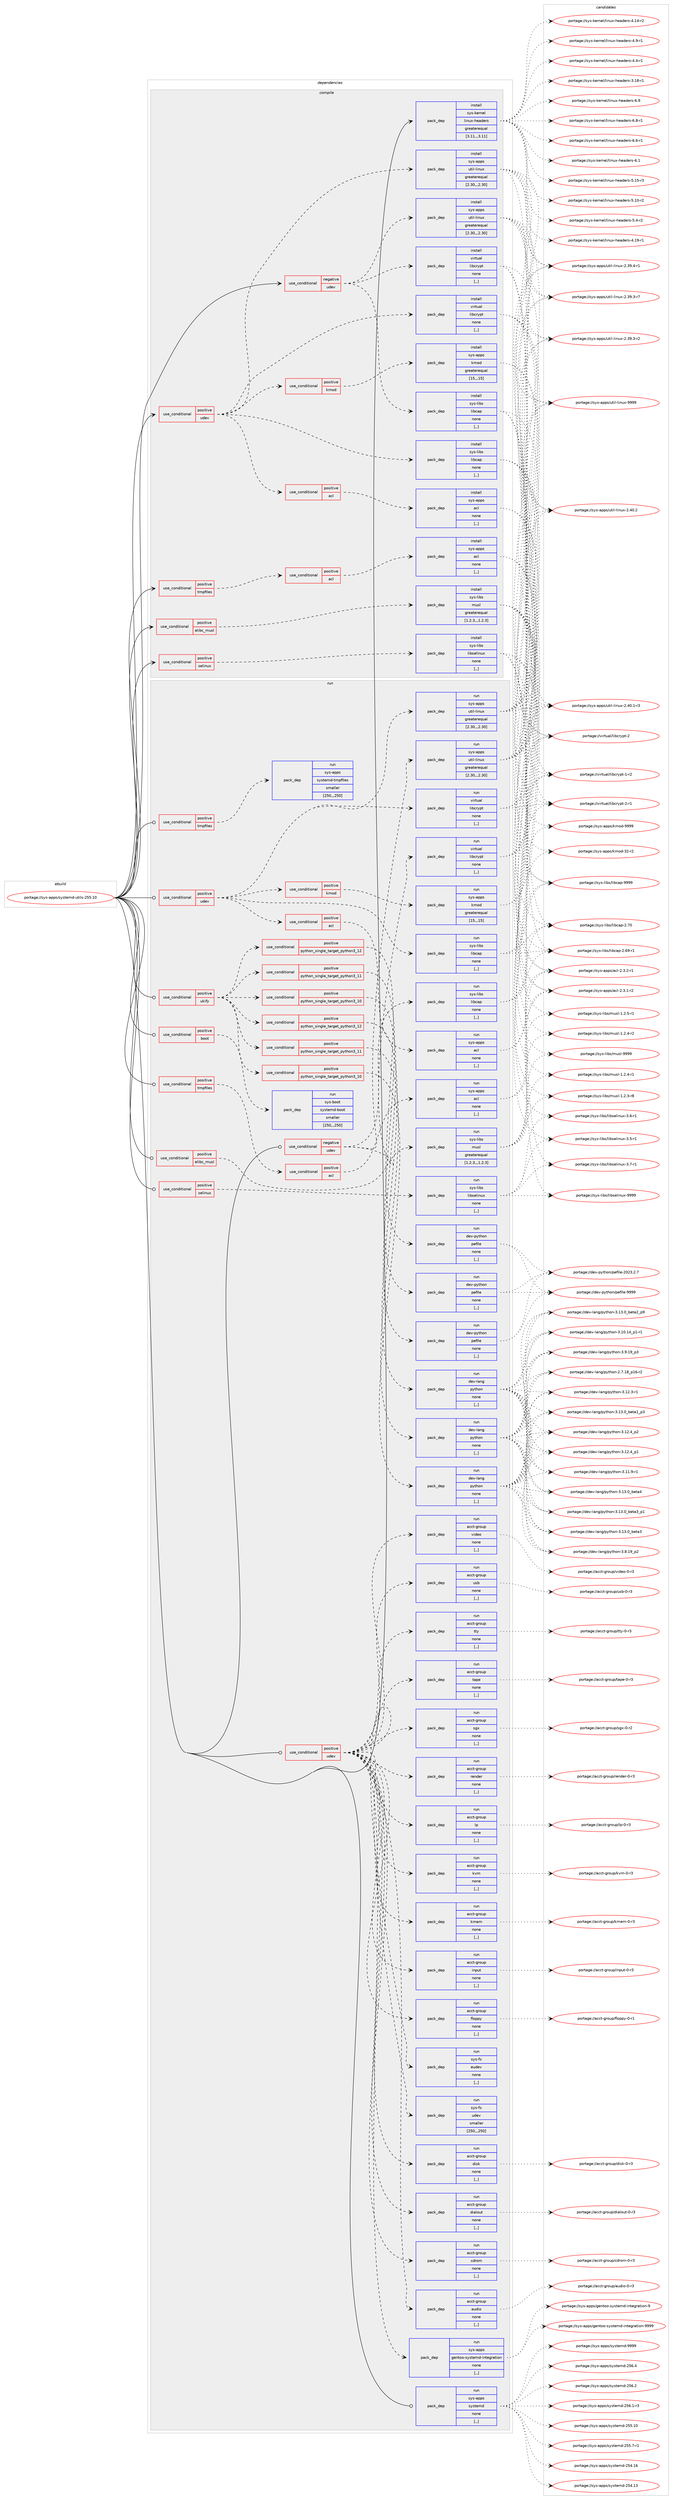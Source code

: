 digraph prolog {

# *************
# Graph options
# *************

newrank=true;
concentrate=true;
compound=true;
graph [rankdir=LR,fontname=Helvetica,fontsize=10,ranksep=1.5];#, ranksep=2.5, nodesep=0.2];
edge  [arrowhead=vee];
node  [fontname=Helvetica,fontsize=10];

# **********
# The ebuild
# **********

subgraph cluster_leftcol {
color=gray;
label=<<i>ebuild</i>>;
id [label="portage://sys-apps/systemd-utils-255.10", color=red, width=4, href="../sys-apps/systemd-utils-255.10.svg"];
}

# ****************
# The dependencies
# ****************

subgraph cluster_midcol {
color=gray;
label=<<i>dependencies</i>>;
subgraph cluster_compile {
fillcolor="#eeeeee";
style=filled;
label=<<i>compile</i>>;
subgraph cond112620 {
dependency424960 [label=<<TABLE BORDER="0" CELLBORDER="1" CELLSPACING="0" CELLPADDING="4"><TR><TD ROWSPAN="3" CELLPADDING="10">use_conditional</TD></TR><TR><TD>negative</TD></TR><TR><TD>udev</TD></TR></TABLE>>, shape=none, color=red];
subgraph pack309411 {
dependency424961 [label=<<TABLE BORDER="0" CELLBORDER="1" CELLSPACING="0" CELLPADDING="4" WIDTH="220"><TR><TD ROWSPAN="6" CELLPADDING="30">pack_dep</TD></TR><TR><TD WIDTH="110">install</TD></TR><TR><TD>sys-apps</TD></TR><TR><TD>util-linux</TD></TR><TR><TD>greaterequal</TD></TR><TR><TD>[2.30,,,2.30]</TD></TR></TABLE>>, shape=none, color=blue];
}
dependency424960:e -> dependency424961:w [weight=20,style="dashed",arrowhead="vee"];
subgraph pack309412 {
dependency424962 [label=<<TABLE BORDER="0" CELLBORDER="1" CELLSPACING="0" CELLPADDING="4" WIDTH="220"><TR><TD ROWSPAN="6" CELLPADDING="30">pack_dep</TD></TR><TR><TD WIDTH="110">install</TD></TR><TR><TD>sys-libs</TD></TR><TR><TD>libcap</TD></TR><TR><TD>none</TD></TR><TR><TD>[,,]</TD></TR></TABLE>>, shape=none, color=blue];
}
dependency424960:e -> dependency424962:w [weight=20,style="dashed",arrowhead="vee"];
subgraph pack309413 {
dependency424963 [label=<<TABLE BORDER="0" CELLBORDER="1" CELLSPACING="0" CELLPADDING="4" WIDTH="220"><TR><TD ROWSPAN="6" CELLPADDING="30">pack_dep</TD></TR><TR><TD WIDTH="110">install</TD></TR><TR><TD>virtual</TD></TR><TR><TD>libcrypt</TD></TR><TR><TD>none</TD></TR><TR><TD>[,,]</TD></TR></TABLE>>, shape=none, color=blue];
}
dependency424960:e -> dependency424963:w [weight=20,style="dashed",arrowhead="vee"];
}
id:e -> dependency424960:w [weight=20,style="solid",arrowhead="vee"];
subgraph cond112621 {
dependency424964 [label=<<TABLE BORDER="0" CELLBORDER="1" CELLSPACING="0" CELLPADDING="4"><TR><TD ROWSPAN="3" CELLPADDING="10">use_conditional</TD></TR><TR><TD>positive</TD></TR><TR><TD>elibc_musl</TD></TR></TABLE>>, shape=none, color=red];
subgraph pack309414 {
dependency424965 [label=<<TABLE BORDER="0" CELLBORDER="1" CELLSPACING="0" CELLPADDING="4" WIDTH="220"><TR><TD ROWSPAN="6" CELLPADDING="30">pack_dep</TD></TR><TR><TD WIDTH="110">install</TD></TR><TR><TD>sys-libs</TD></TR><TR><TD>musl</TD></TR><TR><TD>greaterequal</TD></TR><TR><TD>[1.2.3,,,1.2.3]</TD></TR></TABLE>>, shape=none, color=blue];
}
dependency424964:e -> dependency424965:w [weight=20,style="dashed",arrowhead="vee"];
}
id:e -> dependency424964:w [weight=20,style="solid",arrowhead="vee"];
subgraph cond112622 {
dependency424966 [label=<<TABLE BORDER="0" CELLBORDER="1" CELLSPACING="0" CELLPADDING="4"><TR><TD ROWSPAN="3" CELLPADDING="10">use_conditional</TD></TR><TR><TD>positive</TD></TR><TR><TD>selinux</TD></TR></TABLE>>, shape=none, color=red];
subgraph pack309415 {
dependency424967 [label=<<TABLE BORDER="0" CELLBORDER="1" CELLSPACING="0" CELLPADDING="4" WIDTH="220"><TR><TD ROWSPAN="6" CELLPADDING="30">pack_dep</TD></TR><TR><TD WIDTH="110">install</TD></TR><TR><TD>sys-libs</TD></TR><TR><TD>libselinux</TD></TR><TR><TD>none</TD></TR><TR><TD>[,,]</TD></TR></TABLE>>, shape=none, color=blue];
}
dependency424966:e -> dependency424967:w [weight=20,style="dashed",arrowhead="vee"];
}
id:e -> dependency424966:w [weight=20,style="solid",arrowhead="vee"];
subgraph cond112623 {
dependency424968 [label=<<TABLE BORDER="0" CELLBORDER="1" CELLSPACING="0" CELLPADDING="4"><TR><TD ROWSPAN="3" CELLPADDING="10">use_conditional</TD></TR><TR><TD>positive</TD></TR><TR><TD>tmpfiles</TD></TR></TABLE>>, shape=none, color=red];
subgraph cond112624 {
dependency424969 [label=<<TABLE BORDER="0" CELLBORDER="1" CELLSPACING="0" CELLPADDING="4"><TR><TD ROWSPAN="3" CELLPADDING="10">use_conditional</TD></TR><TR><TD>positive</TD></TR><TR><TD>acl</TD></TR></TABLE>>, shape=none, color=red];
subgraph pack309416 {
dependency424970 [label=<<TABLE BORDER="0" CELLBORDER="1" CELLSPACING="0" CELLPADDING="4" WIDTH="220"><TR><TD ROWSPAN="6" CELLPADDING="30">pack_dep</TD></TR><TR><TD WIDTH="110">install</TD></TR><TR><TD>sys-apps</TD></TR><TR><TD>acl</TD></TR><TR><TD>none</TD></TR><TR><TD>[,,]</TD></TR></TABLE>>, shape=none, color=blue];
}
dependency424969:e -> dependency424970:w [weight=20,style="dashed",arrowhead="vee"];
}
dependency424968:e -> dependency424969:w [weight=20,style="dashed",arrowhead="vee"];
}
id:e -> dependency424968:w [weight=20,style="solid",arrowhead="vee"];
subgraph cond112625 {
dependency424971 [label=<<TABLE BORDER="0" CELLBORDER="1" CELLSPACING="0" CELLPADDING="4"><TR><TD ROWSPAN="3" CELLPADDING="10">use_conditional</TD></TR><TR><TD>positive</TD></TR><TR><TD>udev</TD></TR></TABLE>>, shape=none, color=red];
subgraph pack309417 {
dependency424972 [label=<<TABLE BORDER="0" CELLBORDER="1" CELLSPACING="0" CELLPADDING="4" WIDTH="220"><TR><TD ROWSPAN="6" CELLPADDING="30">pack_dep</TD></TR><TR><TD WIDTH="110">install</TD></TR><TR><TD>sys-apps</TD></TR><TR><TD>util-linux</TD></TR><TR><TD>greaterequal</TD></TR><TR><TD>[2.30,,,2.30]</TD></TR></TABLE>>, shape=none, color=blue];
}
dependency424971:e -> dependency424972:w [weight=20,style="dashed",arrowhead="vee"];
subgraph pack309418 {
dependency424973 [label=<<TABLE BORDER="0" CELLBORDER="1" CELLSPACING="0" CELLPADDING="4" WIDTH="220"><TR><TD ROWSPAN="6" CELLPADDING="30">pack_dep</TD></TR><TR><TD WIDTH="110">install</TD></TR><TR><TD>sys-libs</TD></TR><TR><TD>libcap</TD></TR><TR><TD>none</TD></TR><TR><TD>[,,]</TD></TR></TABLE>>, shape=none, color=blue];
}
dependency424971:e -> dependency424973:w [weight=20,style="dashed",arrowhead="vee"];
subgraph pack309419 {
dependency424974 [label=<<TABLE BORDER="0" CELLBORDER="1" CELLSPACING="0" CELLPADDING="4" WIDTH="220"><TR><TD ROWSPAN="6" CELLPADDING="30">pack_dep</TD></TR><TR><TD WIDTH="110">install</TD></TR><TR><TD>virtual</TD></TR><TR><TD>libcrypt</TD></TR><TR><TD>none</TD></TR><TR><TD>[,,]</TD></TR></TABLE>>, shape=none, color=blue];
}
dependency424971:e -> dependency424974:w [weight=20,style="dashed",arrowhead="vee"];
subgraph cond112626 {
dependency424975 [label=<<TABLE BORDER="0" CELLBORDER="1" CELLSPACING="0" CELLPADDING="4"><TR><TD ROWSPAN="3" CELLPADDING="10">use_conditional</TD></TR><TR><TD>positive</TD></TR><TR><TD>acl</TD></TR></TABLE>>, shape=none, color=red];
subgraph pack309420 {
dependency424976 [label=<<TABLE BORDER="0" CELLBORDER="1" CELLSPACING="0" CELLPADDING="4" WIDTH="220"><TR><TD ROWSPAN="6" CELLPADDING="30">pack_dep</TD></TR><TR><TD WIDTH="110">install</TD></TR><TR><TD>sys-apps</TD></TR><TR><TD>acl</TD></TR><TR><TD>none</TD></TR><TR><TD>[,,]</TD></TR></TABLE>>, shape=none, color=blue];
}
dependency424975:e -> dependency424976:w [weight=20,style="dashed",arrowhead="vee"];
}
dependency424971:e -> dependency424975:w [weight=20,style="dashed",arrowhead="vee"];
subgraph cond112627 {
dependency424977 [label=<<TABLE BORDER="0" CELLBORDER="1" CELLSPACING="0" CELLPADDING="4"><TR><TD ROWSPAN="3" CELLPADDING="10">use_conditional</TD></TR><TR><TD>positive</TD></TR><TR><TD>kmod</TD></TR></TABLE>>, shape=none, color=red];
subgraph pack309421 {
dependency424978 [label=<<TABLE BORDER="0" CELLBORDER="1" CELLSPACING="0" CELLPADDING="4" WIDTH="220"><TR><TD ROWSPAN="6" CELLPADDING="30">pack_dep</TD></TR><TR><TD WIDTH="110">install</TD></TR><TR><TD>sys-apps</TD></TR><TR><TD>kmod</TD></TR><TR><TD>greaterequal</TD></TR><TR><TD>[15,,,15]</TD></TR></TABLE>>, shape=none, color=blue];
}
dependency424977:e -> dependency424978:w [weight=20,style="dashed",arrowhead="vee"];
}
dependency424971:e -> dependency424977:w [weight=20,style="dashed",arrowhead="vee"];
}
id:e -> dependency424971:w [weight=20,style="solid",arrowhead="vee"];
subgraph pack309422 {
dependency424979 [label=<<TABLE BORDER="0" CELLBORDER="1" CELLSPACING="0" CELLPADDING="4" WIDTH="220"><TR><TD ROWSPAN="6" CELLPADDING="30">pack_dep</TD></TR><TR><TD WIDTH="110">install</TD></TR><TR><TD>sys-kernel</TD></TR><TR><TD>linux-headers</TD></TR><TR><TD>greaterequal</TD></TR><TR><TD>[3.11,,,3.11]</TD></TR></TABLE>>, shape=none, color=blue];
}
id:e -> dependency424979:w [weight=20,style="solid",arrowhead="vee"];
}
subgraph cluster_compileandrun {
fillcolor="#eeeeee";
style=filled;
label=<<i>compile and run</i>>;
}
subgraph cluster_run {
fillcolor="#eeeeee";
style=filled;
label=<<i>run</i>>;
subgraph cond112628 {
dependency424980 [label=<<TABLE BORDER="0" CELLBORDER="1" CELLSPACING="0" CELLPADDING="4"><TR><TD ROWSPAN="3" CELLPADDING="10">use_conditional</TD></TR><TR><TD>negative</TD></TR><TR><TD>udev</TD></TR></TABLE>>, shape=none, color=red];
subgraph pack309423 {
dependency424981 [label=<<TABLE BORDER="0" CELLBORDER="1" CELLSPACING="0" CELLPADDING="4" WIDTH="220"><TR><TD ROWSPAN="6" CELLPADDING="30">pack_dep</TD></TR><TR><TD WIDTH="110">run</TD></TR><TR><TD>sys-apps</TD></TR><TR><TD>util-linux</TD></TR><TR><TD>greaterequal</TD></TR><TR><TD>[2.30,,,2.30]</TD></TR></TABLE>>, shape=none, color=blue];
}
dependency424980:e -> dependency424981:w [weight=20,style="dashed",arrowhead="vee"];
subgraph pack309424 {
dependency424982 [label=<<TABLE BORDER="0" CELLBORDER="1" CELLSPACING="0" CELLPADDING="4" WIDTH="220"><TR><TD ROWSPAN="6" CELLPADDING="30">pack_dep</TD></TR><TR><TD WIDTH="110">run</TD></TR><TR><TD>sys-libs</TD></TR><TR><TD>libcap</TD></TR><TR><TD>none</TD></TR><TR><TD>[,,]</TD></TR></TABLE>>, shape=none, color=blue];
}
dependency424980:e -> dependency424982:w [weight=20,style="dashed",arrowhead="vee"];
subgraph pack309425 {
dependency424983 [label=<<TABLE BORDER="0" CELLBORDER="1" CELLSPACING="0" CELLPADDING="4" WIDTH="220"><TR><TD ROWSPAN="6" CELLPADDING="30">pack_dep</TD></TR><TR><TD WIDTH="110">run</TD></TR><TR><TD>virtual</TD></TR><TR><TD>libcrypt</TD></TR><TR><TD>none</TD></TR><TR><TD>[,,]</TD></TR></TABLE>>, shape=none, color=blue];
}
dependency424980:e -> dependency424983:w [weight=20,style="dashed",arrowhead="vee"];
}
id:e -> dependency424980:w [weight=20,style="solid",arrowhead="odot"];
subgraph cond112629 {
dependency424984 [label=<<TABLE BORDER="0" CELLBORDER="1" CELLSPACING="0" CELLPADDING="4"><TR><TD ROWSPAN="3" CELLPADDING="10">use_conditional</TD></TR><TR><TD>positive</TD></TR><TR><TD>boot</TD></TR></TABLE>>, shape=none, color=red];
subgraph pack309426 {
dependency424985 [label=<<TABLE BORDER="0" CELLBORDER="1" CELLSPACING="0" CELLPADDING="4" WIDTH="220"><TR><TD ROWSPAN="6" CELLPADDING="30">pack_dep</TD></TR><TR><TD WIDTH="110">run</TD></TR><TR><TD>sys-boot</TD></TR><TR><TD>systemd-boot</TD></TR><TR><TD>smaller</TD></TR><TR><TD>[250,,,250]</TD></TR></TABLE>>, shape=none, color=blue];
}
dependency424984:e -> dependency424985:w [weight=20,style="dashed",arrowhead="vee"];
}
id:e -> dependency424984:w [weight=20,style="solid",arrowhead="odot"];
subgraph cond112630 {
dependency424986 [label=<<TABLE BORDER="0" CELLBORDER="1" CELLSPACING="0" CELLPADDING="4"><TR><TD ROWSPAN="3" CELLPADDING="10">use_conditional</TD></TR><TR><TD>positive</TD></TR><TR><TD>elibc_musl</TD></TR></TABLE>>, shape=none, color=red];
subgraph pack309427 {
dependency424987 [label=<<TABLE BORDER="0" CELLBORDER="1" CELLSPACING="0" CELLPADDING="4" WIDTH="220"><TR><TD ROWSPAN="6" CELLPADDING="30">pack_dep</TD></TR><TR><TD WIDTH="110">run</TD></TR><TR><TD>sys-libs</TD></TR><TR><TD>musl</TD></TR><TR><TD>greaterequal</TD></TR><TR><TD>[1.2.3,,,1.2.3]</TD></TR></TABLE>>, shape=none, color=blue];
}
dependency424986:e -> dependency424987:w [weight=20,style="dashed",arrowhead="vee"];
}
id:e -> dependency424986:w [weight=20,style="solid",arrowhead="odot"];
subgraph cond112631 {
dependency424988 [label=<<TABLE BORDER="0" CELLBORDER="1" CELLSPACING="0" CELLPADDING="4"><TR><TD ROWSPAN="3" CELLPADDING="10">use_conditional</TD></TR><TR><TD>positive</TD></TR><TR><TD>selinux</TD></TR></TABLE>>, shape=none, color=red];
subgraph pack309428 {
dependency424989 [label=<<TABLE BORDER="0" CELLBORDER="1" CELLSPACING="0" CELLPADDING="4" WIDTH="220"><TR><TD ROWSPAN="6" CELLPADDING="30">pack_dep</TD></TR><TR><TD WIDTH="110">run</TD></TR><TR><TD>sys-libs</TD></TR><TR><TD>libselinux</TD></TR><TR><TD>none</TD></TR><TR><TD>[,,]</TD></TR></TABLE>>, shape=none, color=blue];
}
dependency424988:e -> dependency424989:w [weight=20,style="dashed",arrowhead="vee"];
}
id:e -> dependency424988:w [weight=20,style="solid",arrowhead="odot"];
subgraph cond112632 {
dependency424990 [label=<<TABLE BORDER="0" CELLBORDER="1" CELLSPACING="0" CELLPADDING="4"><TR><TD ROWSPAN="3" CELLPADDING="10">use_conditional</TD></TR><TR><TD>positive</TD></TR><TR><TD>tmpfiles</TD></TR></TABLE>>, shape=none, color=red];
subgraph cond112633 {
dependency424991 [label=<<TABLE BORDER="0" CELLBORDER="1" CELLSPACING="0" CELLPADDING="4"><TR><TD ROWSPAN="3" CELLPADDING="10">use_conditional</TD></TR><TR><TD>positive</TD></TR><TR><TD>acl</TD></TR></TABLE>>, shape=none, color=red];
subgraph pack309429 {
dependency424992 [label=<<TABLE BORDER="0" CELLBORDER="1" CELLSPACING="0" CELLPADDING="4" WIDTH="220"><TR><TD ROWSPAN="6" CELLPADDING="30">pack_dep</TD></TR><TR><TD WIDTH="110">run</TD></TR><TR><TD>sys-apps</TD></TR><TR><TD>acl</TD></TR><TR><TD>none</TD></TR><TR><TD>[,,]</TD></TR></TABLE>>, shape=none, color=blue];
}
dependency424991:e -> dependency424992:w [weight=20,style="dashed",arrowhead="vee"];
}
dependency424990:e -> dependency424991:w [weight=20,style="dashed",arrowhead="vee"];
}
id:e -> dependency424990:w [weight=20,style="solid",arrowhead="odot"];
subgraph cond112634 {
dependency424993 [label=<<TABLE BORDER="0" CELLBORDER="1" CELLSPACING="0" CELLPADDING="4"><TR><TD ROWSPAN="3" CELLPADDING="10">use_conditional</TD></TR><TR><TD>positive</TD></TR><TR><TD>tmpfiles</TD></TR></TABLE>>, shape=none, color=red];
subgraph pack309430 {
dependency424994 [label=<<TABLE BORDER="0" CELLBORDER="1" CELLSPACING="0" CELLPADDING="4" WIDTH="220"><TR><TD ROWSPAN="6" CELLPADDING="30">pack_dep</TD></TR><TR><TD WIDTH="110">run</TD></TR><TR><TD>sys-apps</TD></TR><TR><TD>systemd-tmpfiles</TD></TR><TR><TD>smaller</TD></TR><TR><TD>[250,,,250]</TD></TR></TABLE>>, shape=none, color=blue];
}
dependency424993:e -> dependency424994:w [weight=20,style="dashed",arrowhead="vee"];
}
id:e -> dependency424993:w [weight=20,style="solid",arrowhead="odot"];
subgraph cond112635 {
dependency424995 [label=<<TABLE BORDER="0" CELLBORDER="1" CELLSPACING="0" CELLPADDING="4"><TR><TD ROWSPAN="3" CELLPADDING="10">use_conditional</TD></TR><TR><TD>positive</TD></TR><TR><TD>udev</TD></TR></TABLE>>, shape=none, color=red];
subgraph pack309431 {
dependency424996 [label=<<TABLE BORDER="0" CELLBORDER="1" CELLSPACING="0" CELLPADDING="4" WIDTH="220"><TR><TD ROWSPAN="6" CELLPADDING="30">pack_dep</TD></TR><TR><TD WIDTH="110">run</TD></TR><TR><TD>acct-group</TD></TR><TR><TD>audio</TD></TR><TR><TD>none</TD></TR><TR><TD>[,,]</TD></TR></TABLE>>, shape=none, color=blue];
}
dependency424995:e -> dependency424996:w [weight=20,style="dashed",arrowhead="vee"];
subgraph pack309432 {
dependency424997 [label=<<TABLE BORDER="0" CELLBORDER="1" CELLSPACING="0" CELLPADDING="4" WIDTH="220"><TR><TD ROWSPAN="6" CELLPADDING="30">pack_dep</TD></TR><TR><TD WIDTH="110">run</TD></TR><TR><TD>acct-group</TD></TR><TR><TD>cdrom</TD></TR><TR><TD>none</TD></TR><TR><TD>[,,]</TD></TR></TABLE>>, shape=none, color=blue];
}
dependency424995:e -> dependency424997:w [weight=20,style="dashed",arrowhead="vee"];
subgraph pack309433 {
dependency424998 [label=<<TABLE BORDER="0" CELLBORDER="1" CELLSPACING="0" CELLPADDING="4" WIDTH="220"><TR><TD ROWSPAN="6" CELLPADDING="30">pack_dep</TD></TR><TR><TD WIDTH="110">run</TD></TR><TR><TD>acct-group</TD></TR><TR><TD>dialout</TD></TR><TR><TD>none</TD></TR><TR><TD>[,,]</TD></TR></TABLE>>, shape=none, color=blue];
}
dependency424995:e -> dependency424998:w [weight=20,style="dashed",arrowhead="vee"];
subgraph pack309434 {
dependency424999 [label=<<TABLE BORDER="0" CELLBORDER="1" CELLSPACING="0" CELLPADDING="4" WIDTH="220"><TR><TD ROWSPAN="6" CELLPADDING="30">pack_dep</TD></TR><TR><TD WIDTH="110">run</TD></TR><TR><TD>acct-group</TD></TR><TR><TD>disk</TD></TR><TR><TD>none</TD></TR><TR><TD>[,,]</TD></TR></TABLE>>, shape=none, color=blue];
}
dependency424995:e -> dependency424999:w [weight=20,style="dashed",arrowhead="vee"];
subgraph pack309435 {
dependency425000 [label=<<TABLE BORDER="0" CELLBORDER="1" CELLSPACING="0" CELLPADDING="4" WIDTH="220"><TR><TD ROWSPAN="6" CELLPADDING="30">pack_dep</TD></TR><TR><TD WIDTH="110">run</TD></TR><TR><TD>acct-group</TD></TR><TR><TD>floppy</TD></TR><TR><TD>none</TD></TR><TR><TD>[,,]</TD></TR></TABLE>>, shape=none, color=blue];
}
dependency424995:e -> dependency425000:w [weight=20,style="dashed",arrowhead="vee"];
subgraph pack309436 {
dependency425001 [label=<<TABLE BORDER="0" CELLBORDER="1" CELLSPACING="0" CELLPADDING="4" WIDTH="220"><TR><TD ROWSPAN="6" CELLPADDING="30">pack_dep</TD></TR><TR><TD WIDTH="110">run</TD></TR><TR><TD>acct-group</TD></TR><TR><TD>input</TD></TR><TR><TD>none</TD></TR><TR><TD>[,,]</TD></TR></TABLE>>, shape=none, color=blue];
}
dependency424995:e -> dependency425001:w [weight=20,style="dashed",arrowhead="vee"];
subgraph pack309437 {
dependency425002 [label=<<TABLE BORDER="0" CELLBORDER="1" CELLSPACING="0" CELLPADDING="4" WIDTH="220"><TR><TD ROWSPAN="6" CELLPADDING="30">pack_dep</TD></TR><TR><TD WIDTH="110">run</TD></TR><TR><TD>acct-group</TD></TR><TR><TD>kmem</TD></TR><TR><TD>none</TD></TR><TR><TD>[,,]</TD></TR></TABLE>>, shape=none, color=blue];
}
dependency424995:e -> dependency425002:w [weight=20,style="dashed",arrowhead="vee"];
subgraph pack309438 {
dependency425003 [label=<<TABLE BORDER="0" CELLBORDER="1" CELLSPACING="0" CELLPADDING="4" WIDTH="220"><TR><TD ROWSPAN="6" CELLPADDING="30">pack_dep</TD></TR><TR><TD WIDTH="110">run</TD></TR><TR><TD>acct-group</TD></TR><TR><TD>kvm</TD></TR><TR><TD>none</TD></TR><TR><TD>[,,]</TD></TR></TABLE>>, shape=none, color=blue];
}
dependency424995:e -> dependency425003:w [weight=20,style="dashed",arrowhead="vee"];
subgraph pack309439 {
dependency425004 [label=<<TABLE BORDER="0" CELLBORDER="1" CELLSPACING="0" CELLPADDING="4" WIDTH="220"><TR><TD ROWSPAN="6" CELLPADDING="30">pack_dep</TD></TR><TR><TD WIDTH="110">run</TD></TR><TR><TD>acct-group</TD></TR><TR><TD>lp</TD></TR><TR><TD>none</TD></TR><TR><TD>[,,]</TD></TR></TABLE>>, shape=none, color=blue];
}
dependency424995:e -> dependency425004:w [weight=20,style="dashed",arrowhead="vee"];
subgraph pack309440 {
dependency425005 [label=<<TABLE BORDER="0" CELLBORDER="1" CELLSPACING="0" CELLPADDING="4" WIDTH="220"><TR><TD ROWSPAN="6" CELLPADDING="30">pack_dep</TD></TR><TR><TD WIDTH="110">run</TD></TR><TR><TD>acct-group</TD></TR><TR><TD>render</TD></TR><TR><TD>none</TD></TR><TR><TD>[,,]</TD></TR></TABLE>>, shape=none, color=blue];
}
dependency424995:e -> dependency425005:w [weight=20,style="dashed",arrowhead="vee"];
subgraph pack309441 {
dependency425006 [label=<<TABLE BORDER="0" CELLBORDER="1" CELLSPACING="0" CELLPADDING="4" WIDTH="220"><TR><TD ROWSPAN="6" CELLPADDING="30">pack_dep</TD></TR><TR><TD WIDTH="110">run</TD></TR><TR><TD>acct-group</TD></TR><TR><TD>sgx</TD></TR><TR><TD>none</TD></TR><TR><TD>[,,]</TD></TR></TABLE>>, shape=none, color=blue];
}
dependency424995:e -> dependency425006:w [weight=20,style="dashed",arrowhead="vee"];
subgraph pack309442 {
dependency425007 [label=<<TABLE BORDER="0" CELLBORDER="1" CELLSPACING="0" CELLPADDING="4" WIDTH="220"><TR><TD ROWSPAN="6" CELLPADDING="30">pack_dep</TD></TR><TR><TD WIDTH="110">run</TD></TR><TR><TD>acct-group</TD></TR><TR><TD>tape</TD></TR><TR><TD>none</TD></TR><TR><TD>[,,]</TD></TR></TABLE>>, shape=none, color=blue];
}
dependency424995:e -> dependency425007:w [weight=20,style="dashed",arrowhead="vee"];
subgraph pack309443 {
dependency425008 [label=<<TABLE BORDER="0" CELLBORDER="1" CELLSPACING="0" CELLPADDING="4" WIDTH="220"><TR><TD ROWSPAN="6" CELLPADDING="30">pack_dep</TD></TR><TR><TD WIDTH="110">run</TD></TR><TR><TD>acct-group</TD></TR><TR><TD>tty</TD></TR><TR><TD>none</TD></TR><TR><TD>[,,]</TD></TR></TABLE>>, shape=none, color=blue];
}
dependency424995:e -> dependency425008:w [weight=20,style="dashed",arrowhead="vee"];
subgraph pack309444 {
dependency425009 [label=<<TABLE BORDER="0" CELLBORDER="1" CELLSPACING="0" CELLPADDING="4" WIDTH="220"><TR><TD ROWSPAN="6" CELLPADDING="30">pack_dep</TD></TR><TR><TD WIDTH="110">run</TD></TR><TR><TD>acct-group</TD></TR><TR><TD>usb</TD></TR><TR><TD>none</TD></TR><TR><TD>[,,]</TD></TR></TABLE>>, shape=none, color=blue];
}
dependency424995:e -> dependency425009:w [weight=20,style="dashed",arrowhead="vee"];
subgraph pack309445 {
dependency425010 [label=<<TABLE BORDER="0" CELLBORDER="1" CELLSPACING="0" CELLPADDING="4" WIDTH="220"><TR><TD ROWSPAN="6" CELLPADDING="30">pack_dep</TD></TR><TR><TD WIDTH="110">run</TD></TR><TR><TD>acct-group</TD></TR><TR><TD>video</TD></TR><TR><TD>none</TD></TR><TR><TD>[,,]</TD></TR></TABLE>>, shape=none, color=blue];
}
dependency424995:e -> dependency425010:w [weight=20,style="dashed",arrowhead="vee"];
subgraph pack309446 {
dependency425011 [label=<<TABLE BORDER="0" CELLBORDER="1" CELLSPACING="0" CELLPADDING="4" WIDTH="220"><TR><TD ROWSPAN="6" CELLPADDING="30">pack_dep</TD></TR><TR><TD WIDTH="110">run</TD></TR><TR><TD>sys-apps</TD></TR><TR><TD>gentoo-systemd-integration</TD></TR><TR><TD>none</TD></TR><TR><TD>[,,]</TD></TR></TABLE>>, shape=none, color=blue];
}
dependency424995:e -> dependency425011:w [weight=20,style="dashed",arrowhead="vee"];
subgraph pack309447 {
dependency425012 [label=<<TABLE BORDER="0" CELLBORDER="1" CELLSPACING="0" CELLPADDING="4" WIDTH="220"><TR><TD ROWSPAN="6" CELLPADDING="30">pack_dep</TD></TR><TR><TD WIDTH="110">run</TD></TR><TR><TD>sys-fs</TD></TR><TR><TD>udev</TD></TR><TR><TD>smaller</TD></TR><TR><TD>[250,,,250]</TD></TR></TABLE>>, shape=none, color=blue];
}
dependency424995:e -> dependency425012:w [weight=20,style="dashed",arrowhead="vee"];
subgraph pack309448 {
dependency425013 [label=<<TABLE BORDER="0" CELLBORDER="1" CELLSPACING="0" CELLPADDING="4" WIDTH="220"><TR><TD ROWSPAN="6" CELLPADDING="30">pack_dep</TD></TR><TR><TD WIDTH="110">run</TD></TR><TR><TD>sys-fs</TD></TR><TR><TD>eudev</TD></TR><TR><TD>none</TD></TR><TR><TD>[,,]</TD></TR></TABLE>>, shape=none, color=blue];
}
dependency424995:e -> dependency425013:w [weight=20,style="dashed",arrowhead="vee"];
}
id:e -> dependency424995:w [weight=20,style="solid",arrowhead="odot"];
subgraph cond112636 {
dependency425014 [label=<<TABLE BORDER="0" CELLBORDER="1" CELLSPACING="0" CELLPADDING="4"><TR><TD ROWSPAN="3" CELLPADDING="10">use_conditional</TD></TR><TR><TD>positive</TD></TR><TR><TD>udev</TD></TR></TABLE>>, shape=none, color=red];
subgraph pack309449 {
dependency425015 [label=<<TABLE BORDER="0" CELLBORDER="1" CELLSPACING="0" CELLPADDING="4" WIDTH="220"><TR><TD ROWSPAN="6" CELLPADDING="30">pack_dep</TD></TR><TR><TD WIDTH="110">run</TD></TR><TR><TD>sys-apps</TD></TR><TR><TD>util-linux</TD></TR><TR><TD>greaterequal</TD></TR><TR><TD>[2.30,,,2.30]</TD></TR></TABLE>>, shape=none, color=blue];
}
dependency425014:e -> dependency425015:w [weight=20,style="dashed",arrowhead="vee"];
subgraph pack309450 {
dependency425016 [label=<<TABLE BORDER="0" CELLBORDER="1" CELLSPACING="0" CELLPADDING="4" WIDTH="220"><TR><TD ROWSPAN="6" CELLPADDING="30">pack_dep</TD></TR><TR><TD WIDTH="110">run</TD></TR><TR><TD>sys-libs</TD></TR><TR><TD>libcap</TD></TR><TR><TD>none</TD></TR><TR><TD>[,,]</TD></TR></TABLE>>, shape=none, color=blue];
}
dependency425014:e -> dependency425016:w [weight=20,style="dashed",arrowhead="vee"];
subgraph pack309451 {
dependency425017 [label=<<TABLE BORDER="0" CELLBORDER="1" CELLSPACING="0" CELLPADDING="4" WIDTH="220"><TR><TD ROWSPAN="6" CELLPADDING="30">pack_dep</TD></TR><TR><TD WIDTH="110">run</TD></TR><TR><TD>virtual</TD></TR><TR><TD>libcrypt</TD></TR><TR><TD>none</TD></TR><TR><TD>[,,]</TD></TR></TABLE>>, shape=none, color=blue];
}
dependency425014:e -> dependency425017:w [weight=20,style="dashed",arrowhead="vee"];
subgraph cond112637 {
dependency425018 [label=<<TABLE BORDER="0" CELLBORDER="1" CELLSPACING="0" CELLPADDING="4"><TR><TD ROWSPAN="3" CELLPADDING="10">use_conditional</TD></TR><TR><TD>positive</TD></TR><TR><TD>acl</TD></TR></TABLE>>, shape=none, color=red];
subgraph pack309452 {
dependency425019 [label=<<TABLE BORDER="0" CELLBORDER="1" CELLSPACING="0" CELLPADDING="4" WIDTH="220"><TR><TD ROWSPAN="6" CELLPADDING="30">pack_dep</TD></TR><TR><TD WIDTH="110">run</TD></TR><TR><TD>sys-apps</TD></TR><TR><TD>acl</TD></TR><TR><TD>none</TD></TR><TR><TD>[,,]</TD></TR></TABLE>>, shape=none, color=blue];
}
dependency425018:e -> dependency425019:w [weight=20,style="dashed",arrowhead="vee"];
}
dependency425014:e -> dependency425018:w [weight=20,style="dashed",arrowhead="vee"];
subgraph cond112638 {
dependency425020 [label=<<TABLE BORDER="0" CELLBORDER="1" CELLSPACING="0" CELLPADDING="4"><TR><TD ROWSPAN="3" CELLPADDING="10">use_conditional</TD></TR><TR><TD>positive</TD></TR><TR><TD>kmod</TD></TR></TABLE>>, shape=none, color=red];
subgraph pack309453 {
dependency425021 [label=<<TABLE BORDER="0" CELLBORDER="1" CELLSPACING="0" CELLPADDING="4" WIDTH="220"><TR><TD ROWSPAN="6" CELLPADDING="30">pack_dep</TD></TR><TR><TD WIDTH="110">run</TD></TR><TR><TD>sys-apps</TD></TR><TR><TD>kmod</TD></TR><TR><TD>greaterequal</TD></TR><TR><TD>[15,,,15]</TD></TR></TABLE>>, shape=none, color=blue];
}
dependency425020:e -> dependency425021:w [weight=20,style="dashed",arrowhead="vee"];
}
dependency425014:e -> dependency425020:w [weight=20,style="dashed",arrowhead="vee"];
}
id:e -> dependency425014:w [weight=20,style="solid",arrowhead="odot"];
subgraph cond112639 {
dependency425022 [label=<<TABLE BORDER="0" CELLBORDER="1" CELLSPACING="0" CELLPADDING="4"><TR><TD ROWSPAN="3" CELLPADDING="10">use_conditional</TD></TR><TR><TD>positive</TD></TR><TR><TD>ukify</TD></TR></TABLE>>, shape=none, color=red];
subgraph cond112640 {
dependency425023 [label=<<TABLE BORDER="0" CELLBORDER="1" CELLSPACING="0" CELLPADDING="4"><TR><TD ROWSPAN="3" CELLPADDING="10">use_conditional</TD></TR><TR><TD>positive</TD></TR><TR><TD>python_single_target_python3_10</TD></TR></TABLE>>, shape=none, color=red];
subgraph pack309454 {
dependency425024 [label=<<TABLE BORDER="0" CELLBORDER="1" CELLSPACING="0" CELLPADDING="4" WIDTH="220"><TR><TD ROWSPAN="6" CELLPADDING="30">pack_dep</TD></TR><TR><TD WIDTH="110">run</TD></TR><TR><TD>dev-lang</TD></TR><TR><TD>python</TD></TR><TR><TD>none</TD></TR><TR><TD>[,,]</TD></TR></TABLE>>, shape=none, color=blue];
}
dependency425023:e -> dependency425024:w [weight=20,style="dashed",arrowhead="vee"];
}
dependency425022:e -> dependency425023:w [weight=20,style="dashed",arrowhead="vee"];
subgraph cond112641 {
dependency425025 [label=<<TABLE BORDER="0" CELLBORDER="1" CELLSPACING="0" CELLPADDING="4"><TR><TD ROWSPAN="3" CELLPADDING="10">use_conditional</TD></TR><TR><TD>positive</TD></TR><TR><TD>python_single_target_python3_11</TD></TR></TABLE>>, shape=none, color=red];
subgraph pack309455 {
dependency425026 [label=<<TABLE BORDER="0" CELLBORDER="1" CELLSPACING="0" CELLPADDING="4" WIDTH="220"><TR><TD ROWSPAN="6" CELLPADDING="30">pack_dep</TD></TR><TR><TD WIDTH="110">run</TD></TR><TR><TD>dev-lang</TD></TR><TR><TD>python</TD></TR><TR><TD>none</TD></TR><TR><TD>[,,]</TD></TR></TABLE>>, shape=none, color=blue];
}
dependency425025:e -> dependency425026:w [weight=20,style="dashed",arrowhead="vee"];
}
dependency425022:e -> dependency425025:w [weight=20,style="dashed",arrowhead="vee"];
subgraph cond112642 {
dependency425027 [label=<<TABLE BORDER="0" CELLBORDER="1" CELLSPACING="0" CELLPADDING="4"><TR><TD ROWSPAN="3" CELLPADDING="10">use_conditional</TD></TR><TR><TD>positive</TD></TR><TR><TD>python_single_target_python3_12</TD></TR></TABLE>>, shape=none, color=red];
subgraph pack309456 {
dependency425028 [label=<<TABLE BORDER="0" CELLBORDER="1" CELLSPACING="0" CELLPADDING="4" WIDTH="220"><TR><TD ROWSPAN="6" CELLPADDING="30">pack_dep</TD></TR><TR><TD WIDTH="110">run</TD></TR><TR><TD>dev-lang</TD></TR><TR><TD>python</TD></TR><TR><TD>none</TD></TR><TR><TD>[,,]</TD></TR></TABLE>>, shape=none, color=blue];
}
dependency425027:e -> dependency425028:w [weight=20,style="dashed",arrowhead="vee"];
}
dependency425022:e -> dependency425027:w [weight=20,style="dashed",arrowhead="vee"];
subgraph cond112643 {
dependency425029 [label=<<TABLE BORDER="0" CELLBORDER="1" CELLSPACING="0" CELLPADDING="4"><TR><TD ROWSPAN="3" CELLPADDING="10">use_conditional</TD></TR><TR><TD>positive</TD></TR><TR><TD>python_single_target_python3_10</TD></TR></TABLE>>, shape=none, color=red];
subgraph pack309457 {
dependency425030 [label=<<TABLE BORDER="0" CELLBORDER="1" CELLSPACING="0" CELLPADDING="4" WIDTH="220"><TR><TD ROWSPAN="6" CELLPADDING="30">pack_dep</TD></TR><TR><TD WIDTH="110">run</TD></TR><TR><TD>dev-python</TD></TR><TR><TD>pefile</TD></TR><TR><TD>none</TD></TR><TR><TD>[,,]</TD></TR></TABLE>>, shape=none, color=blue];
}
dependency425029:e -> dependency425030:w [weight=20,style="dashed",arrowhead="vee"];
}
dependency425022:e -> dependency425029:w [weight=20,style="dashed",arrowhead="vee"];
subgraph cond112644 {
dependency425031 [label=<<TABLE BORDER="0" CELLBORDER="1" CELLSPACING="0" CELLPADDING="4"><TR><TD ROWSPAN="3" CELLPADDING="10">use_conditional</TD></TR><TR><TD>positive</TD></TR><TR><TD>python_single_target_python3_11</TD></TR></TABLE>>, shape=none, color=red];
subgraph pack309458 {
dependency425032 [label=<<TABLE BORDER="0" CELLBORDER="1" CELLSPACING="0" CELLPADDING="4" WIDTH="220"><TR><TD ROWSPAN="6" CELLPADDING="30">pack_dep</TD></TR><TR><TD WIDTH="110">run</TD></TR><TR><TD>dev-python</TD></TR><TR><TD>pefile</TD></TR><TR><TD>none</TD></TR><TR><TD>[,,]</TD></TR></TABLE>>, shape=none, color=blue];
}
dependency425031:e -> dependency425032:w [weight=20,style="dashed",arrowhead="vee"];
}
dependency425022:e -> dependency425031:w [weight=20,style="dashed",arrowhead="vee"];
subgraph cond112645 {
dependency425033 [label=<<TABLE BORDER="0" CELLBORDER="1" CELLSPACING="0" CELLPADDING="4"><TR><TD ROWSPAN="3" CELLPADDING="10">use_conditional</TD></TR><TR><TD>positive</TD></TR><TR><TD>python_single_target_python3_12</TD></TR></TABLE>>, shape=none, color=red];
subgraph pack309459 {
dependency425034 [label=<<TABLE BORDER="0" CELLBORDER="1" CELLSPACING="0" CELLPADDING="4" WIDTH="220"><TR><TD ROWSPAN="6" CELLPADDING="30">pack_dep</TD></TR><TR><TD WIDTH="110">run</TD></TR><TR><TD>dev-python</TD></TR><TR><TD>pefile</TD></TR><TR><TD>none</TD></TR><TR><TD>[,,]</TD></TR></TABLE>>, shape=none, color=blue];
}
dependency425033:e -> dependency425034:w [weight=20,style="dashed",arrowhead="vee"];
}
dependency425022:e -> dependency425033:w [weight=20,style="dashed",arrowhead="vee"];
}
id:e -> dependency425022:w [weight=20,style="solid",arrowhead="odot"];
subgraph pack309460 {
dependency425035 [label=<<TABLE BORDER="0" CELLBORDER="1" CELLSPACING="0" CELLPADDING="4" WIDTH="220"><TR><TD ROWSPAN="6" CELLPADDING="30">pack_dep</TD></TR><TR><TD WIDTH="110">run</TD></TR><TR><TD>sys-apps</TD></TR><TR><TD>systemd</TD></TR><TR><TD>none</TD></TR><TR><TD>[,,]</TD></TR></TABLE>>, shape=none, color=blue];
}
id:e -> dependency425035:w [weight=20,style="solid",arrowhead="odot"];
}
}

# **************
# The candidates
# **************

subgraph cluster_choices {
rank=same;
color=gray;
label=<<i>candidates</i>>;

subgraph choice309411 {
color=black;
nodesep=1;
choice115121115459711211211547117116105108451081051101171204557575757 [label="portage://sys-apps/util-linux-9999", color=red, width=4,href="../sys-apps/util-linux-9999.svg"];
choice1151211154597112112115471171161051084510810511011712045504652484650 [label="portage://sys-apps/util-linux-2.40.2", color=red, width=4,href="../sys-apps/util-linux-2.40.2.svg"];
choice11512111545971121121154711711610510845108105110117120455046524846494511451 [label="portage://sys-apps/util-linux-2.40.1-r3", color=red, width=4,href="../sys-apps/util-linux-2.40.1-r3.svg"];
choice11512111545971121121154711711610510845108105110117120455046515746524511449 [label="portage://sys-apps/util-linux-2.39.4-r1", color=red, width=4,href="../sys-apps/util-linux-2.39.4-r1.svg"];
choice11512111545971121121154711711610510845108105110117120455046515746514511455 [label="portage://sys-apps/util-linux-2.39.3-r7", color=red, width=4,href="../sys-apps/util-linux-2.39.3-r7.svg"];
choice11512111545971121121154711711610510845108105110117120455046515746514511450 [label="portage://sys-apps/util-linux-2.39.3-r2", color=red, width=4,href="../sys-apps/util-linux-2.39.3-r2.svg"];
dependency424961:e -> choice115121115459711211211547117116105108451081051101171204557575757:w [style=dotted,weight="100"];
dependency424961:e -> choice1151211154597112112115471171161051084510810511011712045504652484650:w [style=dotted,weight="100"];
dependency424961:e -> choice11512111545971121121154711711610510845108105110117120455046524846494511451:w [style=dotted,weight="100"];
dependency424961:e -> choice11512111545971121121154711711610510845108105110117120455046515746524511449:w [style=dotted,weight="100"];
dependency424961:e -> choice11512111545971121121154711711610510845108105110117120455046515746514511455:w [style=dotted,weight="100"];
dependency424961:e -> choice11512111545971121121154711711610510845108105110117120455046515746514511450:w [style=dotted,weight="100"];
}
subgraph choice309412 {
color=black;
nodesep=1;
choice1151211154510810598115471081059899971124557575757 [label="portage://sys-libs/libcap-9999", color=red, width=4,href="../sys-libs/libcap-9999.svg"];
choice1151211154510810598115471081059899971124550465548 [label="portage://sys-libs/libcap-2.70", color=red, width=4,href="../sys-libs/libcap-2.70.svg"];
choice11512111545108105981154710810598999711245504654574511449 [label="portage://sys-libs/libcap-2.69-r1", color=red, width=4,href="../sys-libs/libcap-2.69-r1.svg"];
dependency424962:e -> choice1151211154510810598115471081059899971124557575757:w [style=dotted,weight="100"];
dependency424962:e -> choice1151211154510810598115471081059899971124550465548:w [style=dotted,weight="100"];
dependency424962:e -> choice11512111545108105981154710810598999711245504654574511449:w [style=dotted,weight="100"];
}
subgraph choice309413 {
color=black;
nodesep=1;
choice1181051141161179710847108105989911412111211645504511449 [label="portage://virtual/libcrypt-2-r1", color=red, width=4,href="../virtual/libcrypt-2-r1.svg"];
choice118105114116117971084710810598991141211121164550 [label="portage://virtual/libcrypt-2", color=red, width=4,href="../virtual/libcrypt-2.svg"];
choice1181051141161179710847108105989911412111211645494511450 [label="portage://virtual/libcrypt-1-r2", color=red, width=4,href="../virtual/libcrypt-1-r2.svg"];
dependency424963:e -> choice1181051141161179710847108105989911412111211645504511449:w [style=dotted,weight="100"];
dependency424963:e -> choice118105114116117971084710810598991141211121164550:w [style=dotted,weight="100"];
dependency424963:e -> choice1181051141161179710847108105989911412111211645494511450:w [style=dotted,weight="100"];
}
subgraph choice309414 {
color=black;
nodesep=1;
choice1151211154510810598115471091171151084557575757 [label="portage://sys-libs/musl-9999", color=red, width=4,href="../sys-libs/musl-9999.svg"];
choice1151211154510810598115471091171151084549465046534511449 [label="portage://sys-libs/musl-1.2.5-r1", color=red, width=4,href="../sys-libs/musl-1.2.5-r1.svg"];
choice1151211154510810598115471091171151084549465046524511450 [label="portage://sys-libs/musl-1.2.4-r2", color=red, width=4,href="../sys-libs/musl-1.2.4-r2.svg"];
choice1151211154510810598115471091171151084549465046524511449 [label="portage://sys-libs/musl-1.2.4-r1", color=red, width=4,href="../sys-libs/musl-1.2.4-r1.svg"];
choice1151211154510810598115471091171151084549465046514511456 [label="portage://sys-libs/musl-1.2.3-r8", color=red, width=4,href="../sys-libs/musl-1.2.3-r8.svg"];
dependency424965:e -> choice1151211154510810598115471091171151084557575757:w [style=dotted,weight="100"];
dependency424965:e -> choice1151211154510810598115471091171151084549465046534511449:w [style=dotted,weight="100"];
dependency424965:e -> choice1151211154510810598115471091171151084549465046524511450:w [style=dotted,weight="100"];
dependency424965:e -> choice1151211154510810598115471091171151084549465046524511449:w [style=dotted,weight="100"];
dependency424965:e -> choice1151211154510810598115471091171151084549465046514511456:w [style=dotted,weight="100"];
}
subgraph choice309415 {
color=black;
nodesep=1;
choice115121115451081059811547108105981151011081051101171204557575757 [label="portage://sys-libs/libselinux-9999", color=red, width=4,href="../sys-libs/libselinux-9999.svg"];
choice11512111545108105981154710810598115101108105110117120455146554511449 [label="portage://sys-libs/libselinux-3.7-r1", color=red, width=4,href="../sys-libs/libselinux-3.7-r1.svg"];
choice11512111545108105981154710810598115101108105110117120455146544511449 [label="portage://sys-libs/libselinux-3.6-r1", color=red, width=4,href="../sys-libs/libselinux-3.6-r1.svg"];
choice11512111545108105981154710810598115101108105110117120455146534511449 [label="portage://sys-libs/libselinux-3.5-r1", color=red, width=4,href="../sys-libs/libselinux-3.5-r1.svg"];
dependency424967:e -> choice115121115451081059811547108105981151011081051101171204557575757:w [style=dotted,weight="100"];
dependency424967:e -> choice11512111545108105981154710810598115101108105110117120455146554511449:w [style=dotted,weight="100"];
dependency424967:e -> choice11512111545108105981154710810598115101108105110117120455146544511449:w [style=dotted,weight="100"];
dependency424967:e -> choice11512111545108105981154710810598115101108105110117120455146534511449:w [style=dotted,weight="100"];
}
subgraph choice309416 {
color=black;
nodesep=1;
choice11512111545971121121154797991084550465146504511449 [label="portage://sys-apps/acl-2.3.2-r1", color=red, width=4,href="../sys-apps/acl-2.3.2-r1.svg"];
choice11512111545971121121154797991084550465146494511450 [label="portage://sys-apps/acl-2.3.1-r2", color=red, width=4,href="../sys-apps/acl-2.3.1-r2.svg"];
dependency424970:e -> choice11512111545971121121154797991084550465146504511449:w [style=dotted,weight="100"];
dependency424970:e -> choice11512111545971121121154797991084550465146494511450:w [style=dotted,weight="100"];
}
subgraph choice309417 {
color=black;
nodesep=1;
choice115121115459711211211547117116105108451081051101171204557575757 [label="portage://sys-apps/util-linux-9999", color=red, width=4,href="../sys-apps/util-linux-9999.svg"];
choice1151211154597112112115471171161051084510810511011712045504652484650 [label="portage://sys-apps/util-linux-2.40.2", color=red, width=4,href="../sys-apps/util-linux-2.40.2.svg"];
choice11512111545971121121154711711610510845108105110117120455046524846494511451 [label="portage://sys-apps/util-linux-2.40.1-r3", color=red, width=4,href="../sys-apps/util-linux-2.40.1-r3.svg"];
choice11512111545971121121154711711610510845108105110117120455046515746524511449 [label="portage://sys-apps/util-linux-2.39.4-r1", color=red, width=4,href="../sys-apps/util-linux-2.39.4-r1.svg"];
choice11512111545971121121154711711610510845108105110117120455046515746514511455 [label="portage://sys-apps/util-linux-2.39.3-r7", color=red, width=4,href="../sys-apps/util-linux-2.39.3-r7.svg"];
choice11512111545971121121154711711610510845108105110117120455046515746514511450 [label="portage://sys-apps/util-linux-2.39.3-r2", color=red, width=4,href="../sys-apps/util-linux-2.39.3-r2.svg"];
dependency424972:e -> choice115121115459711211211547117116105108451081051101171204557575757:w [style=dotted,weight="100"];
dependency424972:e -> choice1151211154597112112115471171161051084510810511011712045504652484650:w [style=dotted,weight="100"];
dependency424972:e -> choice11512111545971121121154711711610510845108105110117120455046524846494511451:w [style=dotted,weight="100"];
dependency424972:e -> choice11512111545971121121154711711610510845108105110117120455046515746524511449:w [style=dotted,weight="100"];
dependency424972:e -> choice11512111545971121121154711711610510845108105110117120455046515746514511455:w [style=dotted,weight="100"];
dependency424972:e -> choice11512111545971121121154711711610510845108105110117120455046515746514511450:w [style=dotted,weight="100"];
}
subgraph choice309418 {
color=black;
nodesep=1;
choice1151211154510810598115471081059899971124557575757 [label="portage://sys-libs/libcap-9999", color=red, width=4,href="../sys-libs/libcap-9999.svg"];
choice1151211154510810598115471081059899971124550465548 [label="portage://sys-libs/libcap-2.70", color=red, width=4,href="../sys-libs/libcap-2.70.svg"];
choice11512111545108105981154710810598999711245504654574511449 [label="portage://sys-libs/libcap-2.69-r1", color=red, width=4,href="../sys-libs/libcap-2.69-r1.svg"];
dependency424973:e -> choice1151211154510810598115471081059899971124557575757:w [style=dotted,weight="100"];
dependency424973:e -> choice1151211154510810598115471081059899971124550465548:w [style=dotted,weight="100"];
dependency424973:e -> choice11512111545108105981154710810598999711245504654574511449:w [style=dotted,weight="100"];
}
subgraph choice309419 {
color=black;
nodesep=1;
choice1181051141161179710847108105989911412111211645504511449 [label="portage://virtual/libcrypt-2-r1", color=red, width=4,href="../virtual/libcrypt-2-r1.svg"];
choice118105114116117971084710810598991141211121164550 [label="portage://virtual/libcrypt-2", color=red, width=4,href="../virtual/libcrypt-2.svg"];
choice1181051141161179710847108105989911412111211645494511450 [label="portage://virtual/libcrypt-1-r2", color=red, width=4,href="../virtual/libcrypt-1-r2.svg"];
dependency424974:e -> choice1181051141161179710847108105989911412111211645504511449:w [style=dotted,weight="100"];
dependency424974:e -> choice118105114116117971084710810598991141211121164550:w [style=dotted,weight="100"];
dependency424974:e -> choice1181051141161179710847108105989911412111211645494511450:w [style=dotted,weight="100"];
}
subgraph choice309420 {
color=black;
nodesep=1;
choice11512111545971121121154797991084550465146504511449 [label="portage://sys-apps/acl-2.3.2-r1", color=red, width=4,href="../sys-apps/acl-2.3.2-r1.svg"];
choice11512111545971121121154797991084550465146494511450 [label="portage://sys-apps/acl-2.3.1-r2", color=red, width=4,href="../sys-apps/acl-2.3.1-r2.svg"];
dependency424976:e -> choice11512111545971121121154797991084550465146504511449:w [style=dotted,weight="100"];
dependency424976:e -> choice11512111545971121121154797991084550465146494511450:w [style=dotted,weight="100"];
}
subgraph choice309421 {
color=black;
nodesep=1;
choice1151211154597112112115471071091111004557575757 [label="portage://sys-apps/kmod-9999", color=red, width=4,href="../sys-apps/kmod-9999.svg"];
choice1151211154597112112115471071091111004551504511450 [label="portage://sys-apps/kmod-32-r2", color=red, width=4,href="../sys-apps/kmod-32-r2.svg"];
dependency424978:e -> choice1151211154597112112115471071091111004557575757:w [style=dotted,weight="100"];
dependency424978:e -> choice1151211154597112112115471071091111004551504511450:w [style=dotted,weight="100"];
}
subgraph choice309422 {
color=black;
nodesep=1;
choice1151211154510710111411010110847108105110117120451041019710010111411545544657 [label="portage://sys-kernel/linux-headers-6.9", color=red, width=4,href="../sys-kernel/linux-headers-6.9.svg"];
choice11512111545107101114110101108471081051101171204510410197100101114115455446564511449 [label="portage://sys-kernel/linux-headers-6.8-r1", color=red, width=4,href="../sys-kernel/linux-headers-6.8-r1.svg"];
choice11512111545107101114110101108471081051101171204510410197100101114115455446544511449 [label="portage://sys-kernel/linux-headers-6.6-r1", color=red, width=4,href="../sys-kernel/linux-headers-6.6-r1.svg"];
choice1151211154510710111411010110847108105110117120451041019710010111411545544649 [label="portage://sys-kernel/linux-headers-6.1", color=red, width=4,href="../sys-kernel/linux-headers-6.1.svg"];
choice1151211154510710111411010110847108105110117120451041019710010111411545534649534511451 [label="portage://sys-kernel/linux-headers-5.15-r3", color=red, width=4,href="../sys-kernel/linux-headers-5.15-r3.svg"];
choice1151211154510710111411010110847108105110117120451041019710010111411545534649484511450 [label="portage://sys-kernel/linux-headers-5.10-r2", color=red, width=4,href="../sys-kernel/linux-headers-5.10-r2.svg"];
choice11512111545107101114110101108471081051101171204510410197100101114115455346524511450 [label="portage://sys-kernel/linux-headers-5.4-r2", color=red, width=4,href="../sys-kernel/linux-headers-5.4-r2.svg"];
choice1151211154510710111411010110847108105110117120451041019710010111411545524649574511449 [label="portage://sys-kernel/linux-headers-4.19-r1", color=red, width=4,href="../sys-kernel/linux-headers-4.19-r1.svg"];
choice1151211154510710111411010110847108105110117120451041019710010111411545524649524511450 [label="portage://sys-kernel/linux-headers-4.14-r2", color=red, width=4,href="../sys-kernel/linux-headers-4.14-r2.svg"];
choice11512111545107101114110101108471081051101171204510410197100101114115455246574511449 [label="portage://sys-kernel/linux-headers-4.9-r1", color=red, width=4,href="../sys-kernel/linux-headers-4.9-r1.svg"];
choice11512111545107101114110101108471081051101171204510410197100101114115455246524511449 [label="portage://sys-kernel/linux-headers-4.4-r1", color=red, width=4,href="../sys-kernel/linux-headers-4.4-r1.svg"];
choice1151211154510710111411010110847108105110117120451041019710010111411545514649564511449 [label="portage://sys-kernel/linux-headers-3.18-r1", color=red, width=4,href="../sys-kernel/linux-headers-3.18-r1.svg"];
dependency424979:e -> choice1151211154510710111411010110847108105110117120451041019710010111411545544657:w [style=dotted,weight="100"];
dependency424979:e -> choice11512111545107101114110101108471081051101171204510410197100101114115455446564511449:w [style=dotted,weight="100"];
dependency424979:e -> choice11512111545107101114110101108471081051101171204510410197100101114115455446544511449:w [style=dotted,weight="100"];
dependency424979:e -> choice1151211154510710111411010110847108105110117120451041019710010111411545544649:w [style=dotted,weight="100"];
dependency424979:e -> choice1151211154510710111411010110847108105110117120451041019710010111411545534649534511451:w [style=dotted,weight="100"];
dependency424979:e -> choice1151211154510710111411010110847108105110117120451041019710010111411545534649484511450:w [style=dotted,weight="100"];
dependency424979:e -> choice11512111545107101114110101108471081051101171204510410197100101114115455346524511450:w [style=dotted,weight="100"];
dependency424979:e -> choice1151211154510710111411010110847108105110117120451041019710010111411545524649574511449:w [style=dotted,weight="100"];
dependency424979:e -> choice1151211154510710111411010110847108105110117120451041019710010111411545524649524511450:w [style=dotted,weight="100"];
dependency424979:e -> choice11512111545107101114110101108471081051101171204510410197100101114115455246574511449:w [style=dotted,weight="100"];
dependency424979:e -> choice11512111545107101114110101108471081051101171204510410197100101114115455246524511449:w [style=dotted,weight="100"];
dependency424979:e -> choice1151211154510710111411010110847108105110117120451041019710010111411545514649564511449:w [style=dotted,weight="100"];
}
subgraph choice309423 {
color=black;
nodesep=1;
choice115121115459711211211547117116105108451081051101171204557575757 [label="portage://sys-apps/util-linux-9999", color=red, width=4,href="../sys-apps/util-linux-9999.svg"];
choice1151211154597112112115471171161051084510810511011712045504652484650 [label="portage://sys-apps/util-linux-2.40.2", color=red, width=4,href="../sys-apps/util-linux-2.40.2.svg"];
choice11512111545971121121154711711610510845108105110117120455046524846494511451 [label="portage://sys-apps/util-linux-2.40.1-r3", color=red, width=4,href="../sys-apps/util-linux-2.40.1-r3.svg"];
choice11512111545971121121154711711610510845108105110117120455046515746524511449 [label="portage://sys-apps/util-linux-2.39.4-r1", color=red, width=4,href="../sys-apps/util-linux-2.39.4-r1.svg"];
choice11512111545971121121154711711610510845108105110117120455046515746514511455 [label="portage://sys-apps/util-linux-2.39.3-r7", color=red, width=4,href="../sys-apps/util-linux-2.39.3-r7.svg"];
choice11512111545971121121154711711610510845108105110117120455046515746514511450 [label="portage://sys-apps/util-linux-2.39.3-r2", color=red, width=4,href="../sys-apps/util-linux-2.39.3-r2.svg"];
dependency424981:e -> choice115121115459711211211547117116105108451081051101171204557575757:w [style=dotted,weight="100"];
dependency424981:e -> choice1151211154597112112115471171161051084510810511011712045504652484650:w [style=dotted,weight="100"];
dependency424981:e -> choice11512111545971121121154711711610510845108105110117120455046524846494511451:w [style=dotted,weight="100"];
dependency424981:e -> choice11512111545971121121154711711610510845108105110117120455046515746524511449:w [style=dotted,weight="100"];
dependency424981:e -> choice11512111545971121121154711711610510845108105110117120455046515746514511455:w [style=dotted,weight="100"];
dependency424981:e -> choice11512111545971121121154711711610510845108105110117120455046515746514511450:w [style=dotted,weight="100"];
}
subgraph choice309424 {
color=black;
nodesep=1;
choice1151211154510810598115471081059899971124557575757 [label="portage://sys-libs/libcap-9999", color=red, width=4,href="../sys-libs/libcap-9999.svg"];
choice1151211154510810598115471081059899971124550465548 [label="portage://sys-libs/libcap-2.70", color=red, width=4,href="../sys-libs/libcap-2.70.svg"];
choice11512111545108105981154710810598999711245504654574511449 [label="portage://sys-libs/libcap-2.69-r1", color=red, width=4,href="../sys-libs/libcap-2.69-r1.svg"];
dependency424982:e -> choice1151211154510810598115471081059899971124557575757:w [style=dotted,weight="100"];
dependency424982:e -> choice1151211154510810598115471081059899971124550465548:w [style=dotted,weight="100"];
dependency424982:e -> choice11512111545108105981154710810598999711245504654574511449:w [style=dotted,weight="100"];
}
subgraph choice309425 {
color=black;
nodesep=1;
choice1181051141161179710847108105989911412111211645504511449 [label="portage://virtual/libcrypt-2-r1", color=red, width=4,href="../virtual/libcrypt-2-r1.svg"];
choice118105114116117971084710810598991141211121164550 [label="portage://virtual/libcrypt-2", color=red, width=4,href="../virtual/libcrypt-2.svg"];
choice1181051141161179710847108105989911412111211645494511450 [label="portage://virtual/libcrypt-1-r2", color=red, width=4,href="../virtual/libcrypt-1-r2.svg"];
dependency424983:e -> choice1181051141161179710847108105989911412111211645504511449:w [style=dotted,weight="100"];
dependency424983:e -> choice118105114116117971084710810598991141211121164550:w [style=dotted,weight="100"];
dependency424983:e -> choice1181051141161179710847108105989911412111211645494511450:w [style=dotted,weight="100"];
}
subgraph choice309426 {
color=black;
nodesep=1;
}
subgraph choice309427 {
color=black;
nodesep=1;
choice1151211154510810598115471091171151084557575757 [label="portage://sys-libs/musl-9999", color=red, width=4,href="../sys-libs/musl-9999.svg"];
choice1151211154510810598115471091171151084549465046534511449 [label="portage://sys-libs/musl-1.2.5-r1", color=red, width=4,href="../sys-libs/musl-1.2.5-r1.svg"];
choice1151211154510810598115471091171151084549465046524511450 [label="portage://sys-libs/musl-1.2.4-r2", color=red, width=4,href="../sys-libs/musl-1.2.4-r2.svg"];
choice1151211154510810598115471091171151084549465046524511449 [label="portage://sys-libs/musl-1.2.4-r1", color=red, width=4,href="../sys-libs/musl-1.2.4-r1.svg"];
choice1151211154510810598115471091171151084549465046514511456 [label="portage://sys-libs/musl-1.2.3-r8", color=red, width=4,href="../sys-libs/musl-1.2.3-r8.svg"];
dependency424987:e -> choice1151211154510810598115471091171151084557575757:w [style=dotted,weight="100"];
dependency424987:e -> choice1151211154510810598115471091171151084549465046534511449:w [style=dotted,weight="100"];
dependency424987:e -> choice1151211154510810598115471091171151084549465046524511450:w [style=dotted,weight="100"];
dependency424987:e -> choice1151211154510810598115471091171151084549465046524511449:w [style=dotted,weight="100"];
dependency424987:e -> choice1151211154510810598115471091171151084549465046514511456:w [style=dotted,weight="100"];
}
subgraph choice309428 {
color=black;
nodesep=1;
choice115121115451081059811547108105981151011081051101171204557575757 [label="portage://sys-libs/libselinux-9999", color=red, width=4,href="../sys-libs/libselinux-9999.svg"];
choice11512111545108105981154710810598115101108105110117120455146554511449 [label="portage://sys-libs/libselinux-3.7-r1", color=red, width=4,href="../sys-libs/libselinux-3.7-r1.svg"];
choice11512111545108105981154710810598115101108105110117120455146544511449 [label="portage://sys-libs/libselinux-3.6-r1", color=red, width=4,href="../sys-libs/libselinux-3.6-r1.svg"];
choice11512111545108105981154710810598115101108105110117120455146534511449 [label="portage://sys-libs/libselinux-3.5-r1", color=red, width=4,href="../sys-libs/libselinux-3.5-r1.svg"];
dependency424989:e -> choice115121115451081059811547108105981151011081051101171204557575757:w [style=dotted,weight="100"];
dependency424989:e -> choice11512111545108105981154710810598115101108105110117120455146554511449:w [style=dotted,weight="100"];
dependency424989:e -> choice11512111545108105981154710810598115101108105110117120455146544511449:w [style=dotted,weight="100"];
dependency424989:e -> choice11512111545108105981154710810598115101108105110117120455146534511449:w [style=dotted,weight="100"];
}
subgraph choice309429 {
color=black;
nodesep=1;
choice11512111545971121121154797991084550465146504511449 [label="portage://sys-apps/acl-2.3.2-r1", color=red, width=4,href="../sys-apps/acl-2.3.2-r1.svg"];
choice11512111545971121121154797991084550465146494511450 [label="portage://sys-apps/acl-2.3.1-r2", color=red, width=4,href="../sys-apps/acl-2.3.1-r2.svg"];
dependency424992:e -> choice11512111545971121121154797991084550465146504511449:w [style=dotted,weight="100"];
dependency424992:e -> choice11512111545971121121154797991084550465146494511450:w [style=dotted,weight="100"];
}
subgraph choice309430 {
color=black;
nodesep=1;
}
subgraph choice309431 {
color=black;
nodesep=1;
choice97999911645103114111117112479711710010511145484511451 [label="portage://acct-group/audio-0-r3", color=red, width=4,href="../acct-group/audio-0-r3.svg"];
dependency424996:e -> choice97999911645103114111117112479711710010511145484511451:w [style=dotted,weight="100"];
}
subgraph choice309432 {
color=black;
nodesep=1;
choice97999911645103114111117112479910011411110945484511451 [label="portage://acct-group/cdrom-0-r3", color=red, width=4,href="../acct-group/cdrom-0-r3.svg"];
dependency424997:e -> choice97999911645103114111117112479910011411110945484511451:w [style=dotted,weight="100"];
}
subgraph choice309433 {
color=black;
nodesep=1;
choice97999911645103114111117112471001059710811111711645484511451 [label="portage://acct-group/dialout-0-r3", color=red, width=4,href="../acct-group/dialout-0-r3.svg"];
dependency424998:e -> choice97999911645103114111117112471001059710811111711645484511451:w [style=dotted,weight="100"];
}
subgraph choice309434 {
color=black;
nodesep=1;
choice979999116451031141111171124710010511510745484511451 [label="portage://acct-group/disk-0-r3", color=red, width=4,href="../acct-group/disk-0-r3.svg"];
dependency424999:e -> choice979999116451031141111171124710010511510745484511451:w [style=dotted,weight="100"];
}
subgraph choice309435 {
color=black;
nodesep=1;
choice979999116451031141111171124710210811111211212145484511449 [label="portage://acct-group/floppy-0-r1", color=red, width=4,href="../acct-group/floppy-0-r1.svg"];
dependency425000:e -> choice979999116451031141111171124710210811111211212145484511449:w [style=dotted,weight="100"];
}
subgraph choice309436 {
color=black;
nodesep=1;
choice979999116451031141111171124710511011211711645484511451 [label="portage://acct-group/input-0-r3", color=red, width=4,href="../acct-group/input-0-r3.svg"];
dependency425001:e -> choice979999116451031141111171124710511011211711645484511451:w [style=dotted,weight="100"];
}
subgraph choice309437 {
color=black;
nodesep=1;
choice979999116451031141111171124710710910110945484511451 [label="portage://acct-group/kmem-0-r3", color=red, width=4,href="../acct-group/kmem-0-r3.svg"];
dependency425002:e -> choice979999116451031141111171124710710910110945484511451:w [style=dotted,weight="100"];
}
subgraph choice309438 {
color=black;
nodesep=1;
choice979999116451031141111171124710711810945484511451 [label="portage://acct-group/kvm-0-r3", color=red, width=4,href="../acct-group/kvm-0-r3.svg"];
dependency425003:e -> choice979999116451031141111171124710711810945484511451:w [style=dotted,weight="100"];
}
subgraph choice309439 {
color=black;
nodesep=1;
choice979999116451031141111171124710811245484511451 [label="portage://acct-group/lp-0-r3", color=red, width=4,href="../acct-group/lp-0-r3.svg"];
dependency425004:e -> choice979999116451031141111171124710811245484511451:w [style=dotted,weight="100"];
}
subgraph choice309440 {
color=black;
nodesep=1;
choice979999116451031141111171124711410111010010111445484511451 [label="portage://acct-group/render-0-r3", color=red, width=4,href="../acct-group/render-0-r3.svg"];
dependency425005:e -> choice979999116451031141111171124711410111010010111445484511451:w [style=dotted,weight="100"];
}
subgraph choice309441 {
color=black;
nodesep=1;
choice979999116451031141111171124711510312045484511450 [label="portage://acct-group/sgx-0-r2", color=red, width=4,href="../acct-group/sgx-0-r2.svg"];
dependency425006:e -> choice979999116451031141111171124711510312045484511450:w [style=dotted,weight="100"];
}
subgraph choice309442 {
color=black;
nodesep=1;
choice97999911645103114111117112471169711210145484511451 [label="portage://acct-group/tape-0-r3", color=red, width=4,href="../acct-group/tape-0-r3.svg"];
dependency425007:e -> choice97999911645103114111117112471169711210145484511451:w [style=dotted,weight="100"];
}
subgraph choice309443 {
color=black;
nodesep=1;
choice979999116451031141111171124711611612145484511451 [label="portage://acct-group/tty-0-r3", color=red, width=4,href="../acct-group/tty-0-r3.svg"];
dependency425008:e -> choice979999116451031141111171124711611612145484511451:w [style=dotted,weight="100"];
}
subgraph choice309444 {
color=black;
nodesep=1;
choice97999911645103114111117112471171159845484511451 [label="portage://acct-group/usb-0-r3", color=red, width=4,href="../acct-group/usb-0-r3.svg"];
dependency425009:e -> choice97999911645103114111117112471171159845484511451:w [style=dotted,weight="100"];
}
subgraph choice309445 {
color=black;
nodesep=1;
choice979999116451031141111171124711810510010111145484511451 [label="portage://acct-group/video-0-r3", color=red, width=4,href="../acct-group/video-0-r3.svg"];
dependency425010:e -> choice979999116451031141111171124711810510010111145484511451:w [style=dotted,weight="100"];
}
subgraph choice309446 {
color=black;
nodesep=1;
choice1151211154597112112115471031011101161111114511512111511610110910045105110116101103114971161051111104557575757 [label="portage://sys-apps/gentoo-systemd-integration-9999", color=red, width=4,href="../sys-apps/gentoo-systemd-integration-9999.svg"];
choice1151211154597112112115471031011101161111114511512111511610110910045105110116101103114971161051111104557 [label="portage://sys-apps/gentoo-systemd-integration-9", color=red, width=4,href="../sys-apps/gentoo-systemd-integration-9.svg"];
dependency425011:e -> choice1151211154597112112115471031011101161111114511512111511610110910045105110116101103114971161051111104557575757:w [style=dotted,weight="100"];
dependency425011:e -> choice1151211154597112112115471031011101161111114511512111511610110910045105110116101103114971161051111104557:w [style=dotted,weight="100"];
}
subgraph choice309447 {
color=black;
nodesep=1;
}
subgraph choice309448 {
color=black;
nodesep=1;
}
subgraph choice309449 {
color=black;
nodesep=1;
choice115121115459711211211547117116105108451081051101171204557575757 [label="portage://sys-apps/util-linux-9999", color=red, width=4,href="../sys-apps/util-linux-9999.svg"];
choice1151211154597112112115471171161051084510810511011712045504652484650 [label="portage://sys-apps/util-linux-2.40.2", color=red, width=4,href="../sys-apps/util-linux-2.40.2.svg"];
choice11512111545971121121154711711610510845108105110117120455046524846494511451 [label="portage://sys-apps/util-linux-2.40.1-r3", color=red, width=4,href="../sys-apps/util-linux-2.40.1-r3.svg"];
choice11512111545971121121154711711610510845108105110117120455046515746524511449 [label="portage://sys-apps/util-linux-2.39.4-r1", color=red, width=4,href="../sys-apps/util-linux-2.39.4-r1.svg"];
choice11512111545971121121154711711610510845108105110117120455046515746514511455 [label="portage://sys-apps/util-linux-2.39.3-r7", color=red, width=4,href="../sys-apps/util-linux-2.39.3-r7.svg"];
choice11512111545971121121154711711610510845108105110117120455046515746514511450 [label="portage://sys-apps/util-linux-2.39.3-r2", color=red, width=4,href="../sys-apps/util-linux-2.39.3-r2.svg"];
dependency425015:e -> choice115121115459711211211547117116105108451081051101171204557575757:w [style=dotted,weight="100"];
dependency425015:e -> choice1151211154597112112115471171161051084510810511011712045504652484650:w [style=dotted,weight="100"];
dependency425015:e -> choice11512111545971121121154711711610510845108105110117120455046524846494511451:w [style=dotted,weight="100"];
dependency425015:e -> choice11512111545971121121154711711610510845108105110117120455046515746524511449:w [style=dotted,weight="100"];
dependency425015:e -> choice11512111545971121121154711711610510845108105110117120455046515746514511455:w [style=dotted,weight="100"];
dependency425015:e -> choice11512111545971121121154711711610510845108105110117120455046515746514511450:w [style=dotted,weight="100"];
}
subgraph choice309450 {
color=black;
nodesep=1;
choice1151211154510810598115471081059899971124557575757 [label="portage://sys-libs/libcap-9999", color=red, width=4,href="../sys-libs/libcap-9999.svg"];
choice1151211154510810598115471081059899971124550465548 [label="portage://sys-libs/libcap-2.70", color=red, width=4,href="../sys-libs/libcap-2.70.svg"];
choice11512111545108105981154710810598999711245504654574511449 [label="portage://sys-libs/libcap-2.69-r1", color=red, width=4,href="../sys-libs/libcap-2.69-r1.svg"];
dependency425016:e -> choice1151211154510810598115471081059899971124557575757:w [style=dotted,weight="100"];
dependency425016:e -> choice1151211154510810598115471081059899971124550465548:w [style=dotted,weight="100"];
dependency425016:e -> choice11512111545108105981154710810598999711245504654574511449:w [style=dotted,weight="100"];
}
subgraph choice309451 {
color=black;
nodesep=1;
choice1181051141161179710847108105989911412111211645504511449 [label="portage://virtual/libcrypt-2-r1", color=red, width=4,href="../virtual/libcrypt-2-r1.svg"];
choice118105114116117971084710810598991141211121164550 [label="portage://virtual/libcrypt-2", color=red, width=4,href="../virtual/libcrypt-2.svg"];
choice1181051141161179710847108105989911412111211645494511450 [label="portage://virtual/libcrypt-1-r2", color=red, width=4,href="../virtual/libcrypt-1-r2.svg"];
dependency425017:e -> choice1181051141161179710847108105989911412111211645504511449:w [style=dotted,weight="100"];
dependency425017:e -> choice118105114116117971084710810598991141211121164550:w [style=dotted,weight="100"];
dependency425017:e -> choice1181051141161179710847108105989911412111211645494511450:w [style=dotted,weight="100"];
}
subgraph choice309452 {
color=black;
nodesep=1;
choice11512111545971121121154797991084550465146504511449 [label="portage://sys-apps/acl-2.3.2-r1", color=red, width=4,href="../sys-apps/acl-2.3.2-r1.svg"];
choice11512111545971121121154797991084550465146494511450 [label="portage://sys-apps/acl-2.3.1-r2", color=red, width=4,href="../sys-apps/acl-2.3.1-r2.svg"];
dependency425019:e -> choice11512111545971121121154797991084550465146504511449:w [style=dotted,weight="100"];
dependency425019:e -> choice11512111545971121121154797991084550465146494511450:w [style=dotted,weight="100"];
}
subgraph choice309453 {
color=black;
nodesep=1;
choice1151211154597112112115471071091111004557575757 [label="portage://sys-apps/kmod-9999", color=red, width=4,href="../sys-apps/kmod-9999.svg"];
choice1151211154597112112115471071091111004551504511450 [label="portage://sys-apps/kmod-32-r2", color=red, width=4,href="../sys-apps/kmod-32-r2.svg"];
dependency425021:e -> choice1151211154597112112115471071091111004557575757:w [style=dotted,weight="100"];
dependency425021:e -> choice1151211154597112112115471071091111004551504511450:w [style=dotted,weight="100"];
}
subgraph choice309454 {
color=black;
nodesep=1;
choice1001011184510897110103471121211161041111104551464951464895981011169752 [label="portage://dev-lang/python-3.13.0_beta4", color=red, width=4,href="../dev-lang/python-3.13.0_beta4.svg"];
choice10010111845108971101034711212111610411111045514649514648959810111697519511249 [label="portage://dev-lang/python-3.13.0_beta3_p1", color=red, width=4,href="../dev-lang/python-3.13.0_beta3_p1.svg"];
choice1001011184510897110103471121211161041111104551464951464895981011169751 [label="portage://dev-lang/python-3.13.0_beta3", color=red, width=4,href="../dev-lang/python-3.13.0_beta3.svg"];
choice10010111845108971101034711212111610411111045514649514648959810111697509511257 [label="portage://dev-lang/python-3.13.0_beta2_p9", color=red, width=4,href="../dev-lang/python-3.13.0_beta2_p9.svg"];
choice10010111845108971101034711212111610411111045514649514648959810111697499511251 [label="portage://dev-lang/python-3.13.0_beta1_p3", color=red, width=4,href="../dev-lang/python-3.13.0_beta1_p3.svg"];
choice100101118451089711010347112121116104111110455146495046529511250 [label="portage://dev-lang/python-3.12.4_p2", color=red, width=4,href="../dev-lang/python-3.12.4_p2.svg"];
choice100101118451089711010347112121116104111110455146495046529511249 [label="portage://dev-lang/python-3.12.4_p1", color=red, width=4,href="../dev-lang/python-3.12.4_p1.svg"];
choice100101118451089711010347112121116104111110455146495046514511449 [label="portage://dev-lang/python-3.12.3-r1", color=red, width=4,href="../dev-lang/python-3.12.3-r1.svg"];
choice100101118451089711010347112121116104111110455146494946574511449 [label="portage://dev-lang/python-3.11.9-r1", color=red, width=4,href="../dev-lang/python-3.11.9-r1.svg"];
choice100101118451089711010347112121116104111110455146494846495295112494511449 [label="portage://dev-lang/python-3.10.14_p1-r1", color=red, width=4,href="../dev-lang/python-3.10.14_p1-r1.svg"];
choice100101118451089711010347112121116104111110455146574649579511251 [label="portage://dev-lang/python-3.9.19_p3", color=red, width=4,href="../dev-lang/python-3.9.19_p3.svg"];
choice100101118451089711010347112121116104111110455146564649579511250 [label="portage://dev-lang/python-3.8.19_p2", color=red, width=4,href="../dev-lang/python-3.8.19_p2.svg"];
choice100101118451089711010347112121116104111110455046554649569511249544511450 [label="portage://dev-lang/python-2.7.18_p16-r2", color=red, width=4,href="../dev-lang/python-2.7.18_p16-r2.svg"];
dependency425024:e -> choice1001011184510897110103471121211161041111104551464951464895981011169752:w [style=dotted,weight="100"];
dependency425024:e -> choice10010111845108971101034711212111610411111045514649514648959810111697519511249:w [style=dotted,weight="100"];
dependency425024:e -> choice1001011184510897110103471121211161041111104551464951464895981011169751:w [style=dotted,weight="100"];
dependency425024:e -> choice10010111845108971101034711212111610411111045514649514648959810111697509511257:w [style=dotted,weight="100"];
dependency425024:e -> choice10010111845108971101034711212111610411111045514649514648959810111697499511251:w [style=dotted,weight="100"];
dependency425024:e -> choice100101118451089711010347112121116104111110455146495046529511250:w [style=dotted,weight="100"];
dependency425024:e -> choice100101118451089711010347112121116104111110455146495046529511249:w [style=dotted,weight="100"];
dependency425024:e -> choice100101118451089711010347112121116104111110455146495046514511449:w [style=dotted,weight="100"];
dependency425024:e -> choice100101118451089711010347112121116104111110455146494946574511449:w [style=dotted,weight="100"];
dependency425024:e -> choice100101118451089711010347112121116104111110455146494846495295112494511449:w [style=dotted,weight="100"];
dependency425024:e -> choice100101118451089711010347112121116104111110455146574649579511251:w [style=dotted,weight="100"];
dependency425024:e -> choice100101118451089711010347112121116104111110455146564649579511250:w [style=dotted,weight="100"];
dependency425024:e -> choice100101118451089711010347112121116104111110455046554649569511249544511450:w [style=dotted,weight="100"];
}
subgraph choice309455 {
color=black;
nodesep=1;
choice1001011184510897110103471121211161041111104551464951464895981011169752 [label="portage://dev-lang/python-3.13.0_beta4", color=red, width=4,href="../dev-lang/python-3.13.0_beta4.svg"];
choice10010111845108971101034711212111610411111045514649514648959810111697519511249 [label="portage://dev-lang/python-3.13.0_beta3_p1", color=red, width=4,href="../dev-lang/python-3.13.0_beta3_p1.svg"];
choice1001011184510897110103471121211161041111104551464951464895981011169751 [label="portage://dev-lang/python-3.13.0_beta3", color=red, width=4,href="../dev-lang/python-3.13.0_beta3.svg"];
choice10010111845108971101034711212111610411111045514649514648959810111697509511257 [label="portage://dev-lang/python-3.13.0_beta2_p9", color=red, width=4,href="../dev-lang/python-3.13.0_beta2_p9.svg"];
choice10010111845108971101034711212111610411111045514649514648959810111697499511251 [label="portage://dev-lang/python-3.13.0_beta1_p3", color=red, width=4,href="../dev-lang/python-3.13.0_beta1_p3.svg"];
choice100101118451089711010347112121116104111110455146495046529511250 [label="portage://dev-lang/python-3.12.4_p2", color=red, width=4,href="../dev-lang/python-3.12.4_p2.svg"];
choice100101118451089711010347112121116104111110455146495046529511249 [label="portage://dev-lang/python-3.12.4_p1", color=red, width=4,href="../dev-lang/python-3.12.4_p1.svg"];
choice100101118451089711010347112121116104111110455146495046514511449 [label="portage://dev-lang/python-3.12.3-r1", color=red, width=4,href="../dev-lang/python-3.12.3-r1.svg"];
choice100101118451089711010347112121116104111110455146494946574511449 [label="portage://dev-lang/python-3.11.9-r1", color=red, width=4,href="../dev-lang/python-3.11.9-r1.svg"];
choice100101118451089711010347112121116104111110455146494846495295112494511449 [label="portage://dev-lang/python-3.10.14_p1-r1", color=red, width=4,href="../dev-lang/python-3.10.14_p1-r1.svg"];
choice100101118451089711010347112121116104111110455146574649579511251 [label="portage://dev-lang/python-3.9.19_p3", color=red, width=4,href="../dev-lang/python-3.9.19_p3.svg"];
choice100101118451089711010347112121116104111110455146564649579511250 [label="portage://dev-lang/python-3.8.19_p2", color=red, width=4,href="../dev-lang/python-3.8.19_p2.svg"];
choice100101118451089711010347112121116104111110455046554649569511249544511450 [label="portage://dev-lang/python-2.7.18_p16-r2", color=red, width=4,href="../dev-lang/python-2.7.18_p16-r2.svg"];
dependency425026:e -> choice1001011184510897110103471121211161041111104551464951464895981011169752:w [style=dotted,weight="100"];
dependency425026:e -> choice10010111845108971101034711212111610411111045514649514648959810111697519511249:w [style=dotted,weight="100"];
dependency425026:e -> choice1001011184510897110103471121211161041111104551464951464895981011169751:w [style=dotted,weight="100"];
dependency425026:e -> choice10010111845108971101034711212111610411111045514649514648959810111697509511257:w [style=dotted,weight="100"];
dependency425026:e -> choice10010111845108971101034711212111610411111045514649514648959810111697499511251:w [style=dotted,weight="100"];
dependency425026:e -> choice100101118451089711010347112121116104111110455146495046529511250:w [style=dotted,weight="100"];
dependency425026:e -> choice100101118451089711010347112121116104111110455146495046529511249:w [style=dotted,weight="100"];
dependency425026:e -> choice100101118451089711010347112121116104111110455146495046514511449:w [style=dotted,weight="100"];
dependency425026:e -> choice100101118451089711010347112121116104111110455146494946574511449:w [style=dotted,weight="100"];
dependency425026:e -> choice100101118451089711010347112121116104111110455146494846495295112494511449:w [style=dotted,weight="100"];
dependency425026:e -> choice100101118451089711010347112121116104111110455146574649579511251:w [style=dotted,weight="100"];
dependency425026:e -> choice100101118451089711010347112121116104111110455146564649579511250:w [style=dotted,weight="100"];
dependency425026:e -> choice100101118451089711010347112121116104111110455046554649569511249544511450:w [style=dotted,weight="100"];
}
subgraph choice309456 {
color=black;
nodesep=1;
choice1001011184510897110103471121211161041111104551464951464895981011169752 [label="portage://dev-lang/python-3.13.0_beta4", color=red, width=4,href="../dev-lang/python-3.13.0_beta4.svg"];
choice10010111845108971101034711212111610411111045514649514648959810111697519511249 [label="portage://dev-lang/python-3.13.0_beta3_p1", color=red, width=4,href="../dev-lang/python-3.13.0_beta3_p1.svg"];
choice1001011184510897110103471121211161041111104551464951464895981011169751 [label="portage://dev-lang/python-3.13.0_beta3", color=red, width=4,href="../dev-lang/python-3.13.0_beta3.svg"];
choice10010111845108971101034711212111610411111045514649514648959810111697509511257 [label="portage://dev-lang/python-3.13.0_beta2_p9", color=red, width=4,href="../dev-lang/python-3.13.0_beta2_p9.svg"];
choice10010111845108971101034711212111610411111045514649514648959810111697499511251 [label="portage://dev-lang/python-3.13.0_beta1_p3", color=red, width=4,href="../dev-lang/python-3.13.0_beta1_p3.svg"];
choice100101118451089711010347112121116104111110455146495046529511250 [label="portage://dev-lang/python-3.12.4_p2", color=red, width=4,href="../dev-lang/python-3.12.4_p2.svg"];
choice100101118451089711010347112121116104111110455146495046529511249 [label="portage://dev-lang/python-3.12.4_p1", color=red, width=4,href="../dev-lang/python-3.12.4_p1.svg"];
choice100101118451089711010347112121116104111110455146495046514511449 [label="portage://dev-lang/python-3.12.3-r1", color=red, width=4,href="../dev-lang/python-3.12.3-r1.svg"];
choice100101118451089711010347112121116104111110455146494946574511449 [label="portage://dev-lang/python-3.11.9-r1", color=red, width=4,href="../dev-lang/python-3.11.9-r1.svg"];
choice100101118451089711010347112121116104111110455146494846495295112494511449 [label="portage://dev-lang/python-3.10.14_p1-r1", color=red, width=4,href="../dev-lang/python-3.10.14_p1-r1.svg"];
choice100101118451089711010347112121116104111110455146574649579511251 [label="portage://dev-lang/python-3.9.19_p3", color=red, width=4,href="../dev-lang/python-3.9.19_p3.svg"];
choice100101118451089711010347112121116104111110455146564649579511250 [label="portage://dev-lang/python-3.8.19_p2", color=red, width=4,href="../dev-lang/python-3.8.19_p2.svg"];
choice100101118451089711010347112121116104111110455046554649569511249544511450 [label="portage://dev-lang/python-2.7.18_p16-r2", color=red, width=4,href="../dev-lang/python-2.7.18_p16-r2.svg"];
dependency425028:e -> choice1001011184510897110103471121211161041111104551464951464895981011169752:w [style=dotted,weight="100"];
dependency425028:e -> choice10010111845108971101034711212111610411111045514649514648959810111697519511249:w [style=dotted,weight="100"];
dependency425028:e -> choice1001011184510897110103471121211161041111104551464951464895981011169751:w [style=dotted,weight="100"];
dependency425028:e -> choice10010111845108971101034711212111610411111045514649514648959810111697509511257:w [style=dotted,weight="100"];
dependency425028:e -> choice10010111845108971101034711212111610411111045514649514648959810111697499511251:w [style=dotted,weight="100"];
dependency425028:e -> choice100101118451089711010347112121116104111110455146495046529511250:w [style=dotted,weight="100"];
dependency425028:e -> choice100101118451089711010347112121116104111110455146495046529511249:w [style=dotted,weight="100"];
dependency425028:e -> choice100101118451089711010347112121116104111110455146495046514511449:w [style=dotted,weight="100"];
dependency425028:e -> choice100101118451089711010347112121116104111110455146494946574511449:w [style=dotted,weight="100"];
dependency425028:e -> choice100101118451089711010347112121116104111110455146494846495295112494511449:w [style=dotted,weight="100"];
dependency425028:e -> choice100101118451089711010347112121116104111110455146574649579511251:w [style=dotted,weight="100"];
dependency425028:e -> choice100101118451089711010347112121116104111110455146564649579511250:w [style=dotted,weight="100"];
dependency425028:e -> choice100101118451089711010347112121116104111110455046554649569511249544511450:w [style=dotted,weight="100"];
}
subgraph choice309457 {
color=black;
nodesep=1;
choice10010111845112121116104111110471121011021051081014557575757 [label="portage://dev-python/pefile-9999", color=red, width=4,href="../dev-python/pefile-9999.svg"];
choice1001011184511212111610411111047112101102105108101455048505146504655 [label="portage://dev-python/pefile-2023.2.7", color=red, width=4,href="../dev-python/pefile-2023.2.7.svg"];
dependency425030:e -> choice10010111845112121116104111110471121011021051081014557575757:w [style=dotted,weight="100"];
dependency425030:e -> choice1001011184511212111610411111047112101102105108101455048505146504655:w [style=dotted,weight="100"];
}
subgraph choice309458 {
color=black;
nodesep=1;
choice10010111845112121116104111110471121011021051081014557575757 [label="portage://dev-python/pefile-9999", color=red, width=4,href="../dev-python/pefile-9999.svg"];
choice1001011184511212111610411111047112101102105108101455048505146504655 [label="portage://dev-python/pefile-2023.2.7", color=red, width=4,href="../dev-python/pefile-2023.2.7.svg"];
dependency425032:e -> choice10010111845112121116104111110471121011021051081014557575757:w [style=dotted,weight="100"];
dependency425032:e -> choice1001011184511212111610411111047112101102105108101455048505146504655:w [style=dotted,weight="100"];
}
subgraph choice309459 {
color=black;
nodesep=1;
choice10010111845112121116104111110471121011021051081014557575757 [label="portage://dev-python/pefile-9999", color=red, width=4,href="../dev-python/pefile-9999.svg"];
choice1001011184511212111610411111047112101102105108101455048505146504655 [label="portage://dev-python/pefile-2023.2.7", color=red, width=4,href="../dev-python/pefile-2023.2.7.svg"];
dependency425034:e -> choice10010111845112121116104111110471121011021051081014557575757:w [style=dotted,weight="100"];
dependency425034:e -> choice1001011184511212111610411111047112101102105108101455048505146504655:w [style=dotted,weight="100"];
}
subgraph choice309460 {
color=black;
nodesep=1;
choice1151211154597112112115471151211151161011091004557575757 [label="portage://sys-apps/systemd-9999", color=red, width=4,href="../sys-apps/systemd-9999.svg"];
choice115121115459711211211547115121115116101109100455053544652 [label="portage://sys-apps/systemd-256.4", color=red, width=4,href="../sys-apps/systemd-256.4.svg"];
choice115121115459711211211547115121115116101109100455053544650 [label="portage://sys-apps/systemd-256.2", color=red, width=4,href="../sys-apps/systemd-256.2.svg"];
choice1151211154597112112115471151211151161011091004550535446494511451 [label="portage://sys-apps/systemd-256.1-r3", color=red, width=4,href="../sys-apps/systemd-256.1-r3.svg"];
choice11512111545971121121154711512111511610110910045505353464948 [label="portage://sys-apps/systemd-255.10", color=red, width=4,href="../sys-apps/systemd-255.10.svg"];
choice1151211154597112112115471151211151161011091004550535346554511449 [label="portage://sys-apps/systemd-255.7-r1", color=red, width=4,href="../sys-apps/systemd-255.7-r1.svg"];
choice11512111545971121121154711512111511610110910045505352464954 [label="portage://sys-apps/systemd-254.16", color=red, width=4,href="../sys-apps/systemd-254.16.svg"];
choice11512111545971121121154711512111511610110910045505352464951 [label="portage://sys-apps/systemd-254.13", color=red, width=4,href="../sys-apps/systemd-254.13.svg"];
dependency425035:e -> choice1151211154597112112115471151211151161011091004557575757:w [style=dotted,weight="100"];
dependency425035:e -> choice115121115459711211211547115121115116101109100455053544652:w [style=dotted,weight="100"];
dependency425035:e -> choice115121115459711211211547115121115116101109100455053544650:w [style=dotted,weight="100"];
dependency425035:e -> choice1151211154597112112115471151211151161011091004550535446494511451:w [style=dotted,weight="100"];
dependency425035:e -> choice11512111545971121121154711512111511610110910045505353464948:w [style=dotted,weight="100"];
dependency425035:e -> choice1151211154597112112115471151211151161011091004550535346554511449:w [style=dotted,weight="100"];
dependency425035:e -> choice11512111545971121121154711512111511610110910045505352464954:w [style=dotted,weight="100"];
dependency425035:e -> choice11512111545971121121154711512111511610110910045505352464951:w [style=dotted,weight="100"];
}
}

}
